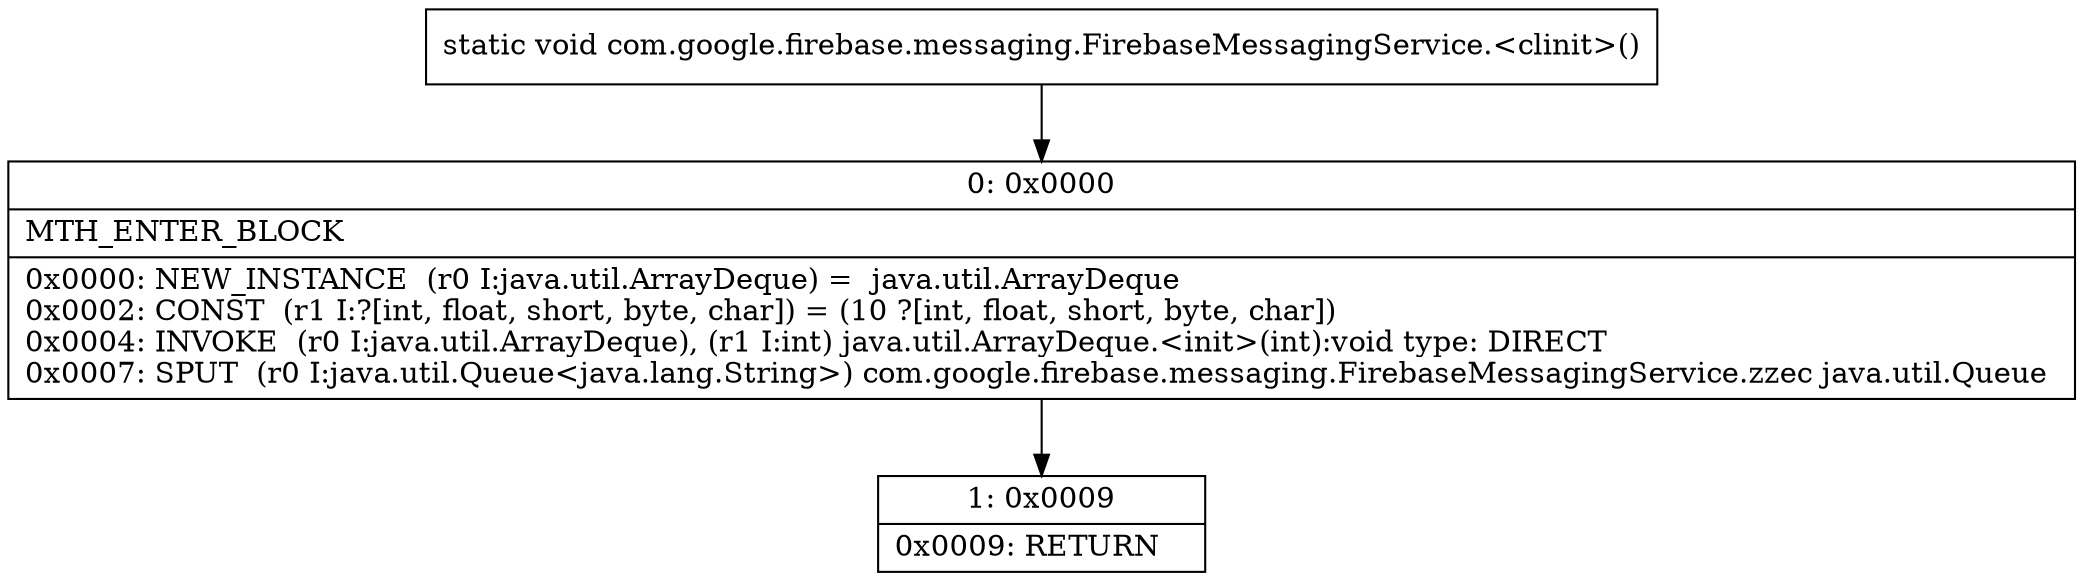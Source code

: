 digraph "CFG forcom.google.firebase.messaging.FirebaseMessagingService.\<clinit\>()V" {
Node_0 [shape=record,label="{0\:\ 0x0000|MTH_ENTER_BLOCK\l|0x0000: NEW_INSTANCE  (r0 I:java.util.ArrayDeque) =  java.util.ArrayDeque \l0x0002: CONST  (r1 I:?[int, float, short, byte, char]) = (10 ?[int, float, short, byte, char]) \l0x0004: INVOKE  (r0 I:java.util.ArrayDeque), (r1 I:int) java.util.ArrayDeque.\<init\>(int):void type: DIRECT \l0x0007: SPUT  (r0 I:java.util.Queue\<java.lang.String\>) com.google.firebase.messaging.FirebaseMessagingService.zzec java.util.Queue \l}"];
Node_1 [shape=record,label="{1\:\ 0x0009|0x0009: RETURN   \l}"];
MethodNode[shape=record,label="{static void com.google.firebase.messaging.FirebaseMessagingService.\<clinit\>() }"];
MethodNode -> Node_0;
Node_0 -> Node_1;
}

